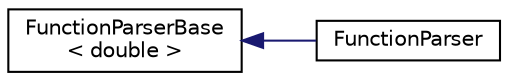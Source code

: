 digraph "Graphical Class Hierarchy"
{
 // LATEX_PDF_SIZE
  edge [fontname="Helvetica",fontsize="10",labelfontname="Helvetica",labelfontsize="10"];
  node [fontname="Helvetica",fontsize="10",shape=record];
  rankdir="LR";
  Node0 [label="FunctionParserBase\l\< double \>",height=0.2,width=0.4,color="black", fillcolor="white", style="filled",URL="$classFunctionParserBase.html",tooltip=" "];
  Node0 -> Node1 [dir="back",color="midnightblue",fontsize="10",style="solid",fontname="Helvetica"];
  Node1 [label="FunctionParser",height=0.2,width=0.4,color="black", fillcolor="white", style="filled",URL="$classFunctionParser.html",tooltip=" "];
}
